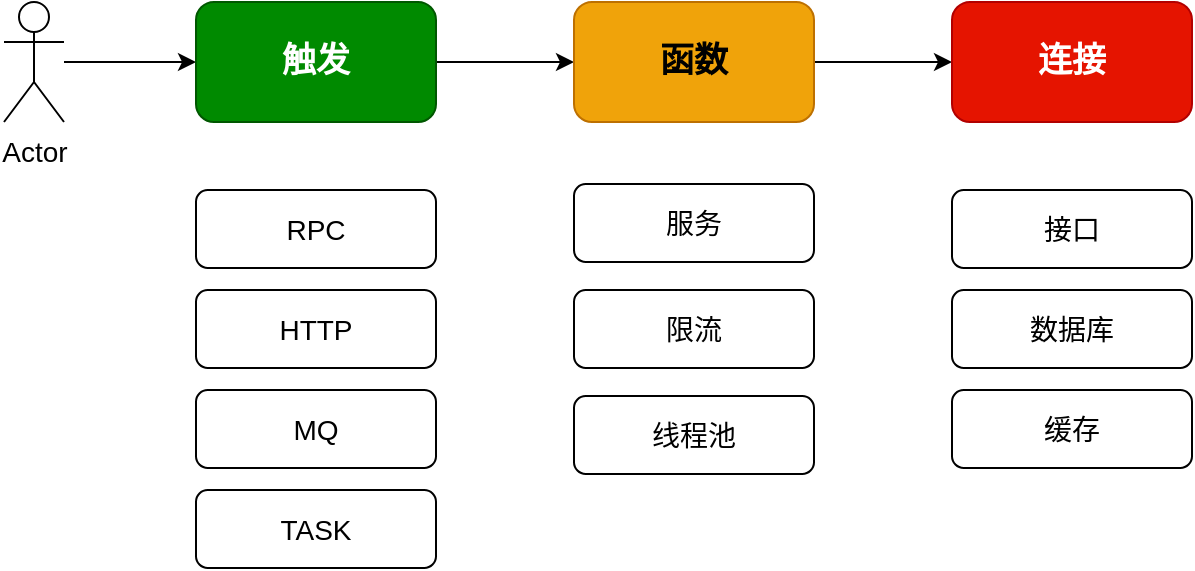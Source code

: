 <mxfile version="20.2.8" type="device" pages="2"><diagram id="Ur8uAWgRvAvGvvzBFZs2" name="1. 抽象"><mxGraphModel dx="1186" dy="737" grid="0" gridSize="10" guides="1" tooltips="1" connect="1" arrows="1" fold="1" page="1" pageScale="1" pageWidth="900" pageHeight="1600" math="0" shadow="0"><root><mxCell id="0"/><mxCell id="1" parent="0"/><mxCell id="rI6N49haMpcD44YkcCca-6" value="" style="edgeStyle=orthogonalEdgeStyle;rounded=0;orthogonalLoop=1;jettySize=auto;html=1;fontSize=14;" edge="1" parent="1" source="rI6N49haMpcD44YkcCca-4" target="rI6N49haMpcD44YkcCca-5"><mxGeometry relative="1" as="geometry"/></mxCell><mxCell id="rI6N49haMpcD44YkcCca-4" value="Actor" style="shape=umlActor;verticalLabelPosition=bottom;verticalAlign=top;html=1;outlineConnect=0;fontSize=14;" vertex="1" parent="1"><mxGeometry x="63" y="245" width="30" height="60" as="geometry"/></mxCell><mxCell id="rI6N49haMpcD44YkcCca-9" value="" style="edgeStyle=orthogonalEdgeStyle;rounded=0;orthogonalLoop=1;jettySize=auto;html=1;fontSize=14;" edge="1" parent="1" source="rI6N49haMpcD44YkcCca-5" target="rI6N49haMpcD44YkcCca-7"><mxGeometry relative="1" as="geometry"/></mxCell><mxCell id="rI6N49haMpcD44YkcCca-5" value="触发" style="rounded=1;whiteSpace=wrap;html=1;fontSize=17;fontStyle=1;fillColor=#008a00;strokeColor=#005700;fontColor=#ffffff;" vertex="1" parent="1"><mxGeometry x="159" y="245" width="120" height="60" as="geometry"/></mxCell><mxCell id="rI6N49haMpcD44YkcCca-10" value="" style="edgeStyle=orthogonalEdgeStyle;rounded=0;orthogonalLoop=1;jettySize=auto;html=1;fontSize=14;" edge="1" parent="1" source="rI6N49haMpcD44YkcCca-7" target="rI6N49haMpcD44YkcCca-8"><mxGeometry relative="1" as="geometry"/></mxCell><mxCell id="rI6N49haMpcD44YkcCca-7" value="函数" style="rounded=1;whiteSpace=wrap;html=1;fontSize=17;fontStyle=1;fillColor=#f0a30a;fontColor=#000000;strokeColor=#BD7000;" vertex="1" parent="1"><mxGeometry x="348" y="245" width="120" height="60" as="geometry"/></mxCell><mxCell id="rI6N49haMpcD44YkcCca-8" value="连接" style="rounded=1;whiteSpace=wrap;html=1;fontSize=17;fontStyle=1;fillColor=#e51400;fontColor=#ffffff;strokeColor=#B20000;" vertex="1" parent="1"><mxGeometry x="537" y="245" width="120" height="60" as="geometry"/></mxCell><mxCell id="rI6N49haMpcD44YkcCca-11" value="&lt;font style=&quot;font-size: 14px;&quot;&gt;RPC&lt;/font&gt;" style="rounded=1;whiteSpace=wrap;html=1;fontSize=17;" vertex="1" parent="1"><mxGeometry x="159" y="339" width="120" height="39" as="geometry"/></mxCell><mxCell id="rI6N49haMpcD44YkcCca-12" value="&lt;span style=&quot;font-size: 14px;&quot;&gt;HTTP&lt;/span&gt;" style="rounded=1;whiteSpace=wrap;html=1;fontSize=17;" vertex="1" parent="1"><mxGeometry x="159" y="389" width="120" height="39" as="geometry"/></mxCell><mxCell id="rI6N49haMpcD44YkcCca-13" value="&lt;font style=&quot;font-size: 14px;&quot;&gt;MQ&lt;/font&gt;" style="rounded=1;whiteSpace=wrap;html=1;fontSize=17;" vertex="1" parent="1"><mxGeometry x="159" y="439" width="120" height="39" as="geometry"/></mxCell><mxCell id="rI6N49haMpcD44YkcCca-14" value="&lt;span style=&quot;font-size: 14px;&quot;&gt;TASK&lt;/span&gt;" style="rounded=1;whiteSpace=wrap;html=1;fontSize=17;" vertex="1" parent="1"><mxGeometry x="159" y="489" width="120" height="39" as="geometry"/></mxCell><mxCell id="rI6N49haMpcD44YkcCca-15" value="接口" style="rounded=1;whiteSpace=wrap;html=1;fontSize=14;" vertex="1" parent="1"><mxGeometry x="537" y="339" width="120" height="39" as="geometry"/></mxCell><mxCell id="rI6N49haMpcD44YkcCca-16" value="&lt;span style=&quot;font-size: 14px;&quot;&gt;数据库&lt;/span&gt;" style="rounded=1;whiteSpace=wrap;html=1;fontSize=14;" vertex="1" parent="1"><mxGeometry x="537" y="389" width="120" height="39" as="geometry"/></mxCell><mxCell id="rI6N49haMpcD44YkcCca-19" value="缓存" style="rounded=1;whiteSpace=wrap;html=1;fontSize=14;" vertex="1" parent="1"><mxGeometry x="537" y="439" width="120" height="39" as="geometry"/></mxCell><mxCell id="rI6N49haMpcD44YkcCca-21" value="&lt;span style=&quot;font-size: 14px;&quot;&gt;服务&lt;/span&gt;" style="rounded=1;whiteSpace=wrap;html=1;fontSize=17;" vertex="1" parent="1"><mxGeometry x="348" y="336" width="120" height="39" as="geometry"/></mxCell><mxCell id="OBl2cVH6QxX4t2q3d1_u-1" value="&lt;span style=&quot;font-size: 14px;&quot;&gt;限流&lt;/span&gt;" style="rounded=1;whiteSpace=wrap;html=1;fontSize=17;" vertex="1" parent="1"><mxGeometry x="348" y="389" width="120" height="39" as="geometry"/></mxCell><mxCell id="OBl2cVH6QxX4t2q3d1_u-2" value="&lt;span style=&quot;font-size: 14px;&quot;&gt;线程池&lt;/span&gt;" style="rounded=1;whiteSpace=wrap;html=1;fontSize=17;" vertex="1" parent="1"><mxGeometry x="348" y="442" width="120" height="39" as="geometry"/></mxCell></root></mxGraphModel></diagram><diagram id="leyuxY2PdF12CoQSAcOc" name="2. 架构"><mxGraphModel dx="1186" dy="737" grid="0" gridSize="10" guides="1" tooltips="1" connect="1" arrows="1" fold="1" page="1" pageScale="1" pageWidth="900" pageHeight="1600" math="0" shadow="0"><root><mxCell id="0"/><mxCell id="1" parent="0"/><mxCell id="GCxSXzCdIeYmMYXqyhCU-9" value="" style="rounded=1;whiteSpace=wrap;html=1;fontFamily=Comic Sans MS;fontSize=14;fillColor=none;arcSize=7;dashed=1;" vertex="1" parent="1"><mxGeometry x="430" y="548" width="453" height="92" as="geometry"/></mxCell><mxCell id="-SQCkcFW9jVBEhqKRp07-2" value="&lt;font face=&quot;Comic Sans MS&quot;&gt;xfg-frame-api&lt;/font&gt;" style="rounded=1;whiteSpace=wrap;html=1;fontSize=14;arcSize=10;fillColor=#b0e3e6;strokeColor=#0e8088;" vertex="1" parent="1"><mxGeometry x="228" y="161" width="148" height="52" as="geometry"/></mxCell><mxCell id="-SQCkcFW9jVBEhqKRp07-23" style="edgeStyle=orthogonalEdgeStyle;rounded=0;orthogonalLoop=1;jettySize=auto;html=1;exitX=1;exitY=0.5;exitDx=0;exitDy=0;entryX=1;entryY=0.5;entryDx=0;entryDy=0;fontFamily=Comic Sans MS;fontSize=14;" edge="1" parent="1" source="-SQCkcFW9jVBEhqKRp07-4" target="-SQCkcFW9jVBEhqKRp07-7"><mxGeometry relative="1" as="geometry"><Array as="points"><mxPoint x="621" y="270"/><mxPoint x="621" y="519"/></Array></mxGeometry></mxCell><mxCell id="-SQCkcFW9jVBEhqKRp07-24" value="应用触发，启动服务" style="edgeLabel;html=1;align=center;verticalAlign=middle;resizable=0;points=[];fontSize=14;fontFamily=Comic Sans MS;" vertex="1" connectable="0" parent="-SQCkcFW9jVBEhqKRp07-23"><mxGeometry x="-0.689" y="2" relative="1" as="geometry"><mxPoint y="1" as="offset"/></mxGeometry></mxCell><mxCell id="-SQCkcFW9jVBEhqKRp07-4" value="&lt;font face=&quot;Comic Sans MS&quot;&gt;xfg-frame-app&lt;/font&gt;" style="rounded=1;whiteSpace=wrap;html=1;fontSize=14;arcSize=10;fillColor=#fad9d5;strokeColor=#ae4132;" vertex="1" parent="1"><mxGeometry x="228" y="244" width="148" height="52" as="geometry"/></mxCell><mxCell id="-SQCkcFW9jVBEhqKRp07-5" value="&lt;font face=&quot;Comic Sans MS&quot;&gt;xfg-frame-domain&lt;/font&gt;" style="rounded=1;whiteSpace=wrap;html=1;fontSize=14;arcSize=10;fillColor=#fad7ac;strokeColor=#b46504;" vertex="1" parent="1"><mxGeometry x="228" y="327" width="148" height="52" as="geometry"/></mxCell><mxCell id="-SQCkcFW9jVBEhqKRp07-19" value="" style="edgeStyle=orthogonalEdgeStyle;rounded=0;orthogonalLoop=1;jettySize=auto;html=1;exitX=1;exitY=0.5;exitDx=0;exitDy=0;entryX=1;entryY=0.75;entryDx=0;entryDy=0;fontFamily=Comic Sans MS;fontSize=14;" edge="1" parent="1" source="-SQCkcFW9jVBEhqKRp07-6" target="-SQCkcFW9jVBEhqKRp07-5"><mxGeometry x="0.127" relative="1" as="geometry"><Array as="points"><mxPoint x="420" y="436"/><mxPoint x="420" y="366"/></Array><mxPoint as="offset"/></mxGeometry></mxCell><mxCell id="-SQCkcFW9jVBEhqKRp07-20" value="引用 domain 层，实现仓储服务" style="edgeLabel;html=1;align=center;verticalAlign=middle;resizable=0;points=[];fontSize=14;fontFamily=Comic Sans MS;" vertex="1" connectable="0" parent="-SQCkcFW9jVBEhqKRp07-19"><mxGeometry x="-0.032" relative="1" as="geometry"><mxPoint x="1" y="-8" as="offset"/></mxGeometry></mxCell><mxCell id="-SQCkcFW9jVBEhqKRp07-6" value="&lt;font face=&quot;Comic Sans MS&quot;&gt;xfg-frame-infrastructure&lt;/font&gt;" style="rounded=1;whiteSpace=wrap;html=1;fontSize=14;arcSize=10;fillColor=#bac8d3;strokeColor=#23445d;" vertex="1" parent="1"><mxGeometry x="228" y="410" width="148" height="52" as="geometry"/></mxCell><mxCell id="-SQCkcFW9jVBEhqKRp07-16" style="edgeStyle=orthogonalEdgeStyle;rounded=0;orthogonalLoop=1;jettySize=auto;html=1;exitX=1;exitY=0.75;exitDx=0;exitDy=0;entryX=1;entryY=0.5;entryDx=0;entryDy=0;fontFamily=Comic Sans MS;fontSize=14;" edge="1" parent="1" source="-SQCkcFW9jVBEhqKRp07-7" target="-SQCkcFW9jVBEhqKRp07-2"><mxGeometry relative="1" as="geometry"><Array as="points"><mxPoint x="656" y="532"/><mxPoint x="656" y="187"/></Array></mxGeometry></mxCell><mxCell id="-SQCkcFW9jVBEhqKRp07-17" value="实现 api 中，定义的 RPC 接口" style="edgeLabel;html=1;align=center;verticalAlign=middle;resizable=0;points=[];fontSize=14;fontFamily=Comic Sans MS;" vertex="1" connectable="0" parent="-SQCkcFW9jVBEhqKRp07-16"><mxGeometry x="0.336" y="-2" relative="1" as="geometry"><mxPoint x="2" y="21" as="offset"/></mxGeometry></mxCell><mxCell id="-SQCkcFW9jVBEhqKRp07-21" style="edgeStyle=orthogonalEdgeStyle;rounded=0;orthogonalLoop=1;jettySize=auto;html=1;exitX=1;exitY=0.25;exitDx=0;exitDy=0;entryX=1;entryY=0.25;entryDx=0;entryDy=0;fontFamily=Comic Sans MS;fontSize=14;" edge="1" parent="1" source="-SQCkcFW9jVBEhqKRp07-7" target="-SQCkcFW9jVBEhqKRp07-5"><mxGeometry relative="1" as="geometry"><Array as="points"><mxPoint x="543" y="506"/><mxPoint x="543" y="340"/></Array></mxGeometry></mxCell><mxCell id="-SQCkcFW9jVBEhqKRp07-22" value="应用服务，封装调用" style="edgeLabel;html=1;align=center;verticalAlign=middle;resizable=0;points=[];fontSize=14;fontFamily=Comic Sans MS;" vertex="1" connectable="0" parent="-SQCkcFW9jVBEhqKRp07-21"><mxGeometry x="-0.138" y="2" relative="1" as="geometry"><mxPoint y="1" as="offset"/></mxGeometry></mxCell><mxCell id="-SQCkcFW9jVBEhqKRp07-26" style="edgeStyle=orthogonalEdgeStyle;rounded=0;orthogonalLoop=1;jettySize=auto;html=1;exitX=0.5;exitY=1;exitDx=0;exitDy=0;fontFamily=Comic Sans MS;fontSize=14;" edge="1" parent="1" source="-SQCkcFW9jVBEhqKRp07-7" target="-SQCkcFW9jVBEhqKRp07-8"><mxGeometry relative="1" as="geometry"/></mxCell><mxCell id="-SQCkcFW9jVBEhqKRp07-7" value="&lt;font face=&quot;Comic Sans MS&quot;&gt;xfg-frame-trigger&lt;/font&gt;" style="rounded=1;whiteSpace=wrap;html=1;fontSize=14;arcSize=10;fillColor=#e3c800;fontColor=#000000;strokeColor=#B09500;" vertex="1" parent="1"><mxGeometry x="228" y="493" width="148" height="52" as="geometry"/></mxCell><mxCell id="-SQCkcFW9jVBEhqKRp07-8" value="&lt;font face=&quot;Comic Sans MS&quot;&gt;xfg-frame-types&lt;/font&gt;" style="rounded=1;whiteSpace=wrap;html=1;fontSize=14;arcSize=10;fillColor=#ffcc99;strokeColor=#36393d;" vertex="1" parent="1"><mxGeometry x="228" y="576" width="148" height="52" as="geometry"/></mxCell><mxCell id="-SQCkcFW9jVBEhqKRp07-27" value="接口定义" style="text;html=1;align=center;verticalAlign=middle;resizable=0;points=[];autosize=1;strokeColor=none;fillColor=none;fontSize=14;fontFamily=Comic Sans MS;fontStyle=1" vertex="1" parent="1"><mxGeometry x="154" y="172.5" width="74" height="29" as="geometry"/></mxCell><mxCell id="-SQCkcFW9jVBEhqKRp07-28" value="应用封装" style="text;html=1;align=center;verticalAlign=middle;resizable=0;points=[];autosize=1;strokeColor=none;fillColor=none;fontSize=14;fontFamily=Comic Sans MS;fontStyle=1" vertex="1" parent="1"><mxGeometry x="154" y="255.5" width="74" height="29" as="geometry"/></mxCell><mxCell id="-SQCkcFW9jVBEhqKRp07-30" value="领域服务" style="text;html=1;align=center;verticalAlign=middle;resizable=0;points=[];autosize=1;strokeColor=none;fillColor=none;fontSize=14;fontFamily=Comic Sans MS;fontStyle=1" vertex="1" parent="1"><mxGeometry x="154" y="338.5" width="74" height="29" as="geometry"/></mxCell><mxCell id="-SQCkcFW9jVBEhqKRp07-31" value="基础设施" style="text;html=1;align=center;verticalAlign=middle;resizable=0;points=[];autosize=1;strokeColor=none;fillColor=none;fontSize=14;fontFamily=Comic Sans MS;fontStyle=1" vertex="1" parent="1"><mxGeometry x="154" y="421.5" width="74" height="29" as="geometry"/></mxCell><mxCell id="-SQCkcFW9jVBEhqKRp07-32" value="触发调用" style="text;html=1;align=center;verticalAlign=middle;resizable=0;points=[];autosize=1;strokeColor=none;fillColor=none;fontSize=14;fontFamily=Comic Sans MS;fontStyle=1" vertex="1" parent="1"><mxGeometry x="154" y="504.5" width="74" height="29" as="geometry"/></mxCell><mxCell id="-SQCkcFW9jVBEhqKRp07-33" value="通用类型" style="text;html=1;align=center;verticalAlign=middle;resizable=0;points=[];autosize=1;strokeColor=none;fillColor=none;fontSize=14;fontFamily=Comic Sans MS;fontStyle=1" vertex="1" parent="1"><mxGeometry x="154" y="587.5" width="74" height="29" as="geometry"/></mxCell><mxCell id="-SQCkcFW9jVBEhqKRp07-35" value="" style="rounded=0;orthogonalLoop=1;jettySize=auto;html=1;fontFamily=Comic Sans MS;fontSize=14;" edge="1" parent="1" source="-SQCkcFW9jVBEhqKRp07-34" target="-SQCkcFW9jVBEhqKRp07-28"><mxGeometry relative="1" as="geometry"/></mxCell><mxCell id="-SQCkcFW9jVBEhqKRp07-36" value="docker jar" style="edgeLabel;html=1;align=center;verticalAlign=middle;resizable=0;points=[];fontSize=14;fontFamily=Comic Sans MS;" vertex="1" connectable="0" parent="-SQCkcFW9jVBEhqKRp07-35"><mxGeometry x="-0.117" y="2" relative="1" as="geometry"><mxPoint y="1" as="offset"/></mxGeometry></mxCell><mxCell id="-SQCkcFW9jVBEhqKRp07-34" value="Actor" style="shape=umlActor;verticalLabelPosition=bottom;verticalAlign=top;html=1;outlineConnect=0;fontFamily=Comic Sans MS;fontSize=14;" vertex="1" parent="1"><mxGeometry x="21" y="240" width="30" height="60" as="geometry"/></mxCell><mxCell id="GCxSXzCdIeYmMYXqyhCU-6" style="edgeStyle=none;rounded=0;orthogonalLoop=1;jettySize=auto;html=1;exitX=1;exitY=0.5;exitDx=0;exitDy=0;fontFamily=Comic Sans MS;fontSize=14;" edge="1" parent="1" source="GCxSXzCdIeYmMYXqyhCU-1" target="GCxSXzCdIeYmMYXqyhCU-2"><mxGeometry relative="1" as="geometry"/></mxCell><mxCell id="GCxSXzCdIeYmMYXqyhCU-11" style="edgeStyle=none;rounded=0;orthogonalLoop=1;jettySize=auto;html=1;exitX=0;exitY=0.5;exitDx=0;exitDy=0;entryX=1;entryY=1;entryDx=0;entryDy=0;fontFamily=Comic Sans MS;fontSize=12;" edge="1" parent="1" source="GCxSXzCdIeYmMYXqyhCU-9" target="-SQCkcFW9jVBEhqKRp07-7"><mxGeometry relative="1" as="geometry"/></mxCell><mxCell id="GCxSXzCdIeYmMYXqyhCU-1" value="&lt;font face=&quot;Comic Sans MS&quot;&gt;RPC&lt;/font&gt;" style="rounded=1;whiteSpace=wrap;html=1;fontSize=14;arcSize=10;" vertex="1" parent="1"><mxGeometry x="439" y="576" width="88" height="52" as="geometry"/></mxCell><mxCell id="GCxSXzCdIeYmMYXqyhCU-7" style="edgeStyle=none;rounded=0;orthogonalLoop=1;jettySize=auto;html=1;exitX=1;exitY=0.5;exitDx=0;exitDy=0;entryX=0;entryY=0.5;entryDx=0;entryDy=0;fontFamily=Comic Sans MS;fontSize=14;" edge="1" parent="1" source="GCxSXzCdIeYmMYXqyhCU-2" target="GCxSXzCdIeYmMYXqyhCU-3"><mxGeometry relative="1" as="geometry"/></mxCell><mxCell id="GCxSXzCdIeYmMYXqyhCU-2" value="&lt;font face=&quot;Comic Sans MS&quot;&gt;HTTP&lt;/font&gt;" style="rounded=1;whiteSpace=wrap;html=1;fontSize=14;arcSize=10;" vertex="1" parent="1"><mxGeometry x="553" y="576" width="88" height="52" as="geometry"/></mxCell><mxCell id="GCxSXzCdIeYmMYXqyhCU-8" style="edgeStyle=none;rounded=0;orthogonalLoop=1;jettySize=auto;html=1;exitX=1;exitY=0.5;exitDx=0;exitDy=0;fontFamily=Comic Sans MS;fontSize=14;" edge="1" parent="1" source="GCxSXzCdIeYmMYXqyhCU-3" target="GCxSXzCdIeYmMYXqyhCU-4"><mxGeometry relative="1" as="geometry"/></mxCell><mxCell id="GCxSXzCdIeYmMYXqyhCU-3" value="&lt;font face=&quot;Comic Sans MS&quot;&gt;MQ&lt;/font&gt;" style="rounded=1;whiteSpace=wrap;html=1;fontSize=14;arcSize=10;" vertex="1" parent="1"><mxGeometry x="667" y="576" width="88" height="52" as="geometry"/></mxCell><mxCell id="GCxSXzCdIeYmMYXqyhCU-4" value="&lt;font face=&quot;Comic Sans MS&quot;&gt;任务&lt;/font&gt;" style="rounded=1;whiteSpace=wrap;html=1;fontSize=14;arcSize=10;" vertex="1" parent="1"><mxGeometry x="781" y="576" width="88" height="52" as="geometry"/></mxCell><mxCell id="GCxSXzCdIeYmMYXqyhCU-10" value="&lt;font size=&quot;1&quot; style=&quot;&quot;&gt;&lt;b style=&quot;font-size: 12px;&quot;&gt;触发方式&lt;/b&gt;&lt;/font&gt;" style="text;html=1;align=center;verticalAlign=middle;resizable=0;points=[];autosize=1;strokeColor=none;fillColor=none;fontSize=14;fontFamily=Comic Sans MS;" vertex="1" parent="1"><mxGeometry x="623.5" y="545" width="66" height="29" as="geometry"/></mxCell><mxCell id="GCxSXzCdIeYmMYXqyhCU-16" style="edgeStyle=none;rounded=0;orthogonalLoop=1;jettySize=auto;html=1;exitX=0;exitY=0.5;exitDx=0;exitDy=0;entryX=1;entryY=0.5;entryDx=0;entryDy=0;fontFamily=Comic Sans MS;fontSize=12;" edge="1" parent="1" source="GCxSXzCdIeYmMYXqyhCU-12" target="-SQCkcFW9jVBEhqKRp07-5"><mxGeometry relative="1" as="geometry"/></mxCell><mxCell id="GCxSXzCdIeYmMYXqyhCU-12" value="" style="rounded=1;whiteSpace=wrap;html=1;fontSize=14;arcSize=0;" vertex="1" parent="1"><mxGeometry x="667" y="327" width="208" height="52" as="geometry"/></mxCell><mxCell id="GCxSXzCdIeYmMYXqyhCU-13" value="模型" style="rounded=1;whiteSpace=wrap;html=1;fontSize=14;arcSize=10;fillColor=#ffe6cc;strokeColor=#d79b00;" vertex="1" parent="1"><mxGeometry x="677" y="334.75" width="58" height="36.5" as="geometry"/></mxCell><mxCell id="GCxSXzCdIeYmMYXqyhCU-20" style="edgeStyle=orthogonalEdgeStyle;rounded=0;orthogonalLoop=1;jettySize=auto;html=1;exitX=0.5;exitY=0;exitDx=0;exitDy=0;entryX=0.5;entryY=0;entryDx=0;entryDy=0;fontFamily=Comic Sans MS;fontSize=12;" edge="1" parent="1" source="GCxSXzCdIeYmMYXqyhCU-14" target="GCxSXzCdIeYmMYXqyhCU-13"><mxGeometry relative="1" as="geometry"><Array as="points"><mxPoint x="771" y="310"/><mxPoint x="706" y="310"/></Array></mxGeometry></mxCell><mxCell id="GCxSXzCdIeYmMYXqyhCU-14" value="仓库" style="rounded=1;whiteSpace=wrap;html=1;fontSize=14;arcSize=10;fillColor=#ffe6cc;strokeColor=#d79b00;" vertex="1" parent="1"><mxGeometry x="742" y="334.75" width="58" height="36.5" as="geometry"/></mxCell><mxCell id="GCxSXzCdIeYmMYXqyhCU-18" style="edgeStyle=orthogonalEdgeStyle;rounded=0;orthogonalLoop=1;jettySize=auto;html=1;exitX=0.25;exitY=1;exitDx=0;exitDy=0;entryX=0.25;entryY=1;entryDx=0;entryDy=0;fontFamily=Comic Sans MS;fontSize=12;" edge="1" parent="1" source="GCxSXzCdIeYmMYXqyhCU-15" target="GCxSXzCdIeYmMYXqyhCU-14"><mxGeometry relative="1" as="geometry"/></mxCell><mxCell id="GCxSXzCdIeYmMYXqyhCU-19" style="edgeStyle=orthogonalEdgeStyle;rounded=0;orthogonalLoop=1;jettySize=auto;html=1;exitX=0.75;exitY=1;exitDx=0;exitDy=0;entryX=0.5;entryY=1;entryDx=0;entryDy=0;fontFamily=Comic Sans MS;fontSize=12;" edge="1" parent="1" source="GCxSXzCdIeYmMYXqyhCU-15" target="GCxSXzCdIeYmMYXqyhCU-13"><mxGeometry relative="1" as="geometry"><Array as="points"><mxPoint x="851" y="402"/><mxPoint x="706" y="402"/></Array></mxGeometry></mxCell><mxCell id="GCxSXzCdIeYmMYXqyhCU-15" value="服务" style="rounded=1;whiteSpace=wrap;html=1;fontSize=14;arcSize=10;fillColor=#ffe6cc;strokeColor=#d79b00;" vertex="1" parent="1"><mxGeometry x="807" y="334.75" width="58" height="36.5" as="geometry"/></mxCell></root></mxGraphModel></diagram></mxfile>